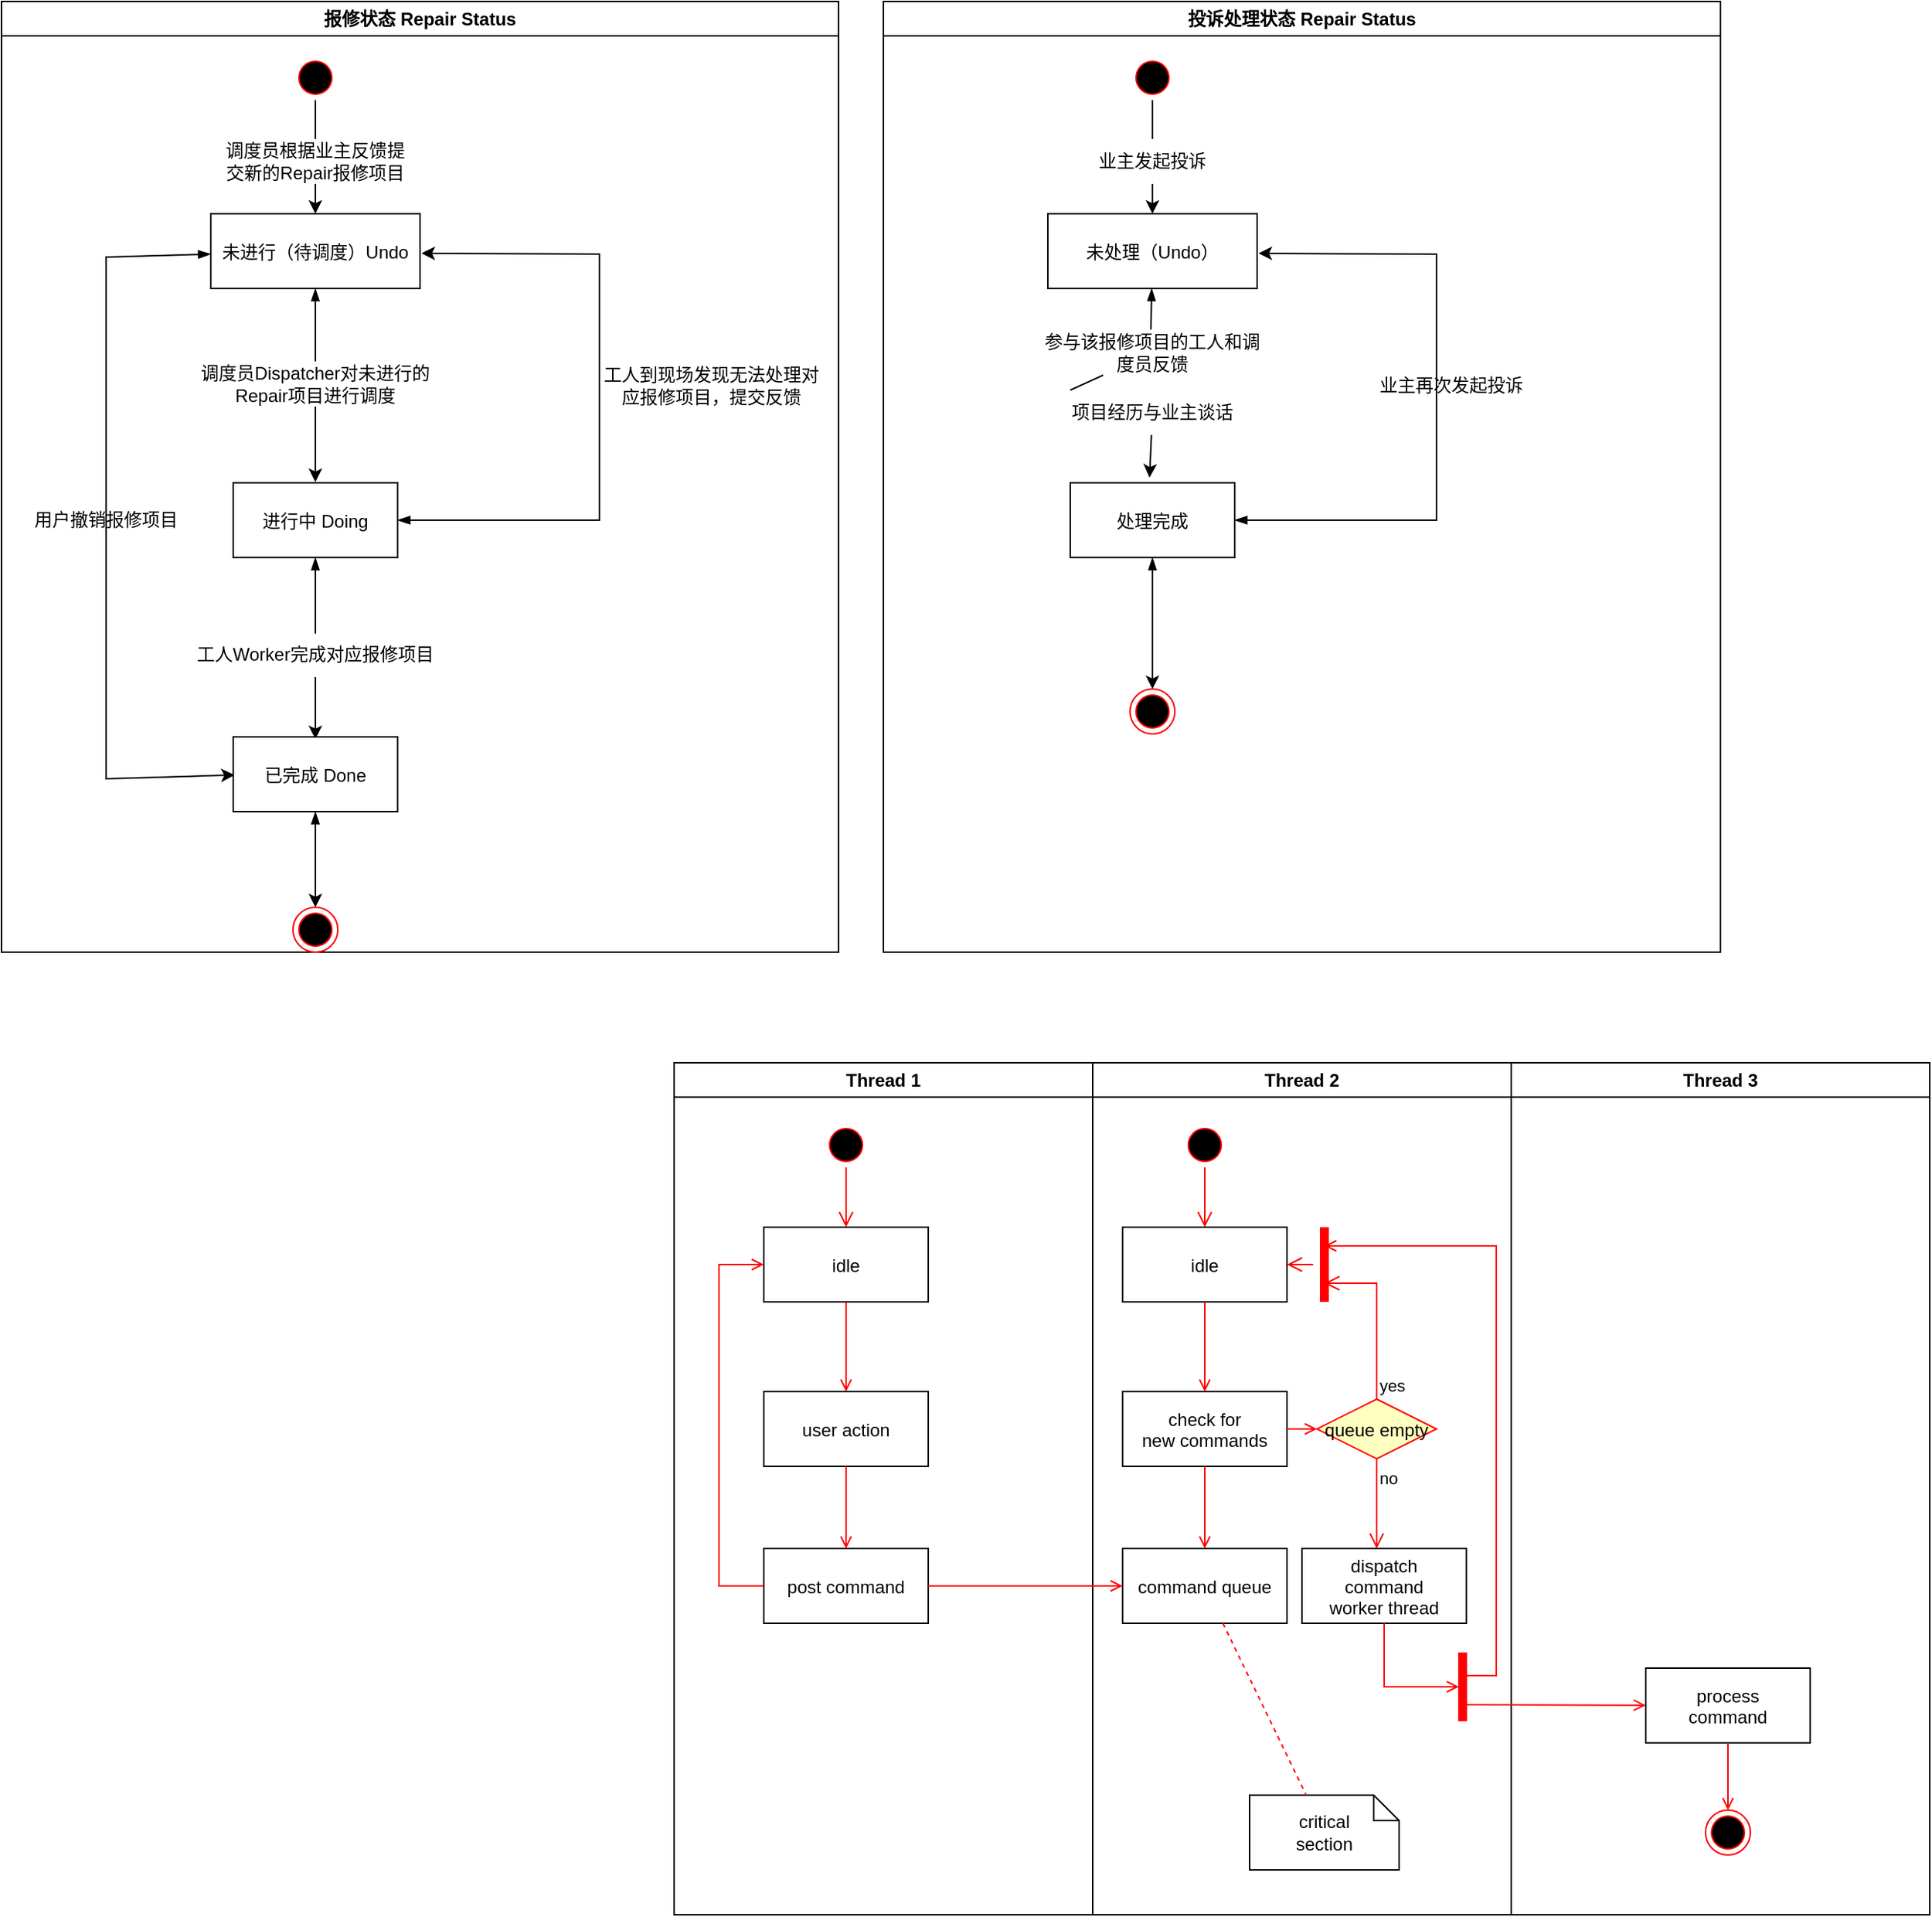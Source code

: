 <mxfile version="20.7.4" type="github">
  <diagram name="Page-1" id="e7e014a7-5840-1c2e-5031-d8a46d1fe8dd">
    <mxGraphModel dx="1313" dy="1552" grid="1" gridSize="10" guides="1" tooltips="1" connect="1" arrows="1" fold="1" page="1" pageScale="1" pageWidth="1169" pageHeight="826" background="none" math="0" shadow="0">
      <root>
        <mxCell id="0" />
        <mxCell id="1" parent="0" />
        <mxCell id="2" value="Thread 1" style="swimlane;whiteSpace=wrap" parent="1" vertex="1">
          <mxGeometry x="480" y="-100" width="280" height="570" as="geometry" />
        </mxCell>
        <mxCell id="5" value="" style="ellipse;shape=startState;fillColor=#000000;strokeColor=#ff0000;" parent="2" vertex="1">
          <mxGeometry x="100" y="40" width="30" height="30" as="geometry" />
        </mxCell>
        <mxCell id="6" value="" style="edgeStyle=elbowEdgeStyle;elbow=horizontal;verticalAlign=bottom;endArrow=open;endSize=8;strokeColor=#FF0000;endFill=1;rounded=0" parent="2" source="5" target="7" edge="1">
          <mxGeometry x="100" y="40" as="geometry">
            <mxPoint x="115" y="110" as="targetPoint" />
          </mxGeometry>
        </mxCell>
        <mxCell id="7" value="idle" style="" parent="2" vertex="1">
          <mxGeometry x="60" y="110" width="110" height="50" as="geometry" />
        </mxCell>
        <mxCell id="8" value="user action" style="" parent="2" vertex="1">
          <mxGeometry x="60" y="220" width="110" height="50" as="geometry" />
        </mxCell>
        <mxCell id="9" value="" style="endArrow=open;strokeColor=#FF0000;endFill=1;rounded=0" parent="2" source="7" target="8" edge="1">
          <mxGeometry relative="1" as="geometry" />
        </mxCell>
        <mxCell id="10" value="post command" style="" parent="2" vertex="1">
          <mxGeometry x="60" y="325" width="110" height="50" as="geometry" />
        </mxCell>
        <mxCell id="11" value="" style="endArrow=open;strokeColor=#FF0000;endFill=1;rounded=0" parent="2" source="8" target="10" edge="1">
          <mxGeometry relative="1" as="geometry" />
        </mxCell>
        <mxCell id="12" value="" style="edgeStyle=elbowEdgeStyle;elbow=horizontal;strokeColor=#FF0000;endArrow=open;endFill=1;rounded=0" parent="2" source="10" target="7" edge="1">
          <mxGeometry width="100" height="100" relative="1" as="geometry">
            <mxPoint x="160" y="290" as="sourcePoint" />
            <mxPoint x="260" y="190" as="targetPoint" />
            <Array as="points">
              <mxPoint x="30" y="250" />
            </Array>
          </mxGeometry>
        </mxCell>
        <mxCell id="3" value="Thread 2" style="swimlane;whiteSpace=wrap" parent="1" vertex="1">
          <mxGeometry x="760" y="-100" width="280" height="570" as="geometry" />
        </mxCell>
        <mxCell id="13" value="" style="ellipse;shape=startState;fillColor=#000000;strokeColor=#ff0000;" parent="3" vertex="1">
          <mxGeometry x="60" y="40" width="30" height="30" as="geometry" />
        </mxCell>
        <mxCell id="14" value="" style="edgeStyle=elbowEdgeStyle;elbow=horizontal;verticalAlign=bottom;endArrow=open;endSize=8;strokeColor=#FF0000;endFill=1;rounded=0" parent="3" source="13" target="15" edge="1">
          <mxGeometry x="40" y="20" as="geometry">
            <mxPoint x="55" y="90" as="targetPoint" />
          </mxGeometry>
        </mxCell>
        <mxCell id="15" value="idle" style="" parent="3" vertex="1">
          <mxGeometry x="20" y="110" width="110" height="50" as="geometry" />
        </mxCell>
        <mxCell id="16" value="check for &#xa;new commands" style="" parent="3" vertex="1">
          <mxGeometry x="20" y="220" width="110" height="50" as="geometry" />
        </mxCell>
        <mxCell id="17" value="" style="endArrow=open;strokeColor=#FF0000;endFill=1;rounded=0" parent="3" source="15" target="16" edge="1">
          <mxGeometry relative="1" as="geometry" />
        </mxCell>
        <mxCell id="18" value="command queue" style="" parent="3" vertex="1">
          <mxGeometry x="20" y="325" width="110" height="50" as="geometry" />
        </mxCell>
        <mxCell id="19" value="" style="endArrow=open;strokeColor=#FF0000;endFill=1;rounded=0" parent="3" source="16" target="18" edge="1">
          <mxGeometry relative="1" as="geometry" />
        </mxCell>
        <mxCell id="21" value="queue empty" style="rhombus;fillColor=#ffffc0;strokeColor=#ff0000;" parent="3" vertex="1">
          <mxGeometry x="150" y="225" width="80" height="40" as="geometry" />
        </mxCell>
        <mxCell id="22" value="yes" style="edgeStyle=elbowEdgeStyle;elbow=horizontal;align=left;verticalAlign=bottom;endArrow=open;endSize=8;strokeColor=#FF0000;exitX=0.5;exitY=0;endFill=1;rounded=0;entryX=0.75;entryY=0.5;entryPerimeter=0" parent="3" source="21" target="25" edge="1">
          <mxGeometry x="-1" relative="1" as="geometry">
            <mxPoint x="160" y="150" as="targetPoint" />
            <Array as="points">
              <mxPoint x="190" y="180" />
            </Array>
          </mxGeometry>
        </mxCell>
        <mxCell id="23" value="no" style="edgeStyle=elbowEdgeStyle;elbow=horizontal;align=left;verticalAlign=top;endArrow=open;endSize=8;strokeColor=#FF0000;endFill=1;rounded=0" parent="3" source="21" target="30" edge="1">
          <mxGeometry x="-1" relative="1" as="geometry">
            <mxPoint x="190" y="305" as="targetPoint" />
          </mxGeometry>
        </mxCell>
        <mxCell id="24" value="" style="endArrow=open;strokeColor=#FF0000;endFill=1;rounded=0" parent="3" source="16" target="21" edge="1">
          <mxGeometry relative="1" as="geometry" />
        </mxCell>
        <mxCell id="25" value="" style="shape=line;strokeWidth=6;strokeColor=#ff0000;rotation=90" parent="3" vertex="1">
          <mxGeometry x="130" y="127.5" width="50" height="15" as="geometry" />
        </mxCell>
        <mxCell id="26" value="" style="edgeStyle=elbowEdgeStyle;elbow=horizontal;verticalAlign=bottom;endArrow=open;endSize=8;strokeColor=#FF0000;endFill=1;rounded=0" parent="3" source="25" target="15" edge="1">
          <mxGeometry x="130" y="90" as="geometry">
            <mxPoint x="230" y="140" as="targetPoint" />
          </mxGeometry>
        </mxCell>
        <mxCell id="30" value="dispatch&#xa;command&#xa;worker thread" style="" parent="3" vertex="1">
          <mxGeometry x="140" y="325" width="110" height="50" as="geometry" />
        </mxCell>
        <mxCell id="31" value="critical&#xa;section" style="shape=note;whiteSpace=wrap;size=17" parent="3" vertex="1">
          <mxGeometry x="105" y="490" width="100" height="50" as="geometry" />
        </mxCell>
        <mxCell id="32" value="" style="endArrow=none;strokeColor=#FF0000;endFill=0;rounded=0;dashed=1" parent="3" source="18" target="31" edge="1">
          <mxGeometry relative="1" as="geometry" />
        </mxCell>
        <mxCell id="34" value="" style="whiteSpace=wrap;strokeColor=#FF0000;fillColor=#FF0000" parent="3" vertex="1">
          <mxGeometry x="245" y="395" width="5" height="45" as="geometry" />
        </mxCell>
        <mxCell id="41" value="" style="edgeStyle=elbowEdgeStyle;elbow=horizontal;entryX=0;entryY=0.5;strokeColor=#FF0000;endArrow=open;endFill=1;rounded=0" parent="3" source="30" target="34" edge="1">
          <mxGeometry width="100" height="100" relative="1" as="geometry">
            <mxPoint x="60" y="480" as="sourcePoint" />
            <mxPoint x="160" y="380" as="targetPoint" />
            <Array as="points">
              <mxPoint x="195" y="400" />
            </Array>
          </mxGeometry>
        </mxCell>
        <mxCell id="4" value="Thread 3" style="swimlane;whiteSpace=wrap" parent="1" vertex="1">
          <mxGeometry x="1040" y="-100" width="280" height="570" as="geometry" />
        </mxCell>
        <mxCell id="33" value="process&#xa;command" style="" parent="4" vertex="1">
          <mxGeometry x="90" y="405" width="110" height="50" as="geometry" />
        </mxCell>
        <mxCell id="35" value="" style="edgeStyle=elbowEdgeStyle;elbow=horizontal;strokeColor=#FF0000;endArrow=open;endFill=1;rounded=0;entryX=0.25;entryY=0.5;entryPerimeter=0" parent="4" target="25" edge="1">
          <mxGeometry width="100" height="100" relative="1" as="geometry">
            <mxPoint x="-30" y="410" as="sourcePoint" />
            <mxPoint x="-120" y="120" as="targetPoint" />
            <Array as="points">
              <mxPoint x="-10" y="135" />
            </Array>
          </mxGeometry>
        </mxCell>
        <mxCell id="37" value="" style="edgeStyle=none;strokeColor=#FF0000;endArrow=open;endFill=1;rounded=0" parent="4" target="33" edge="1">
          <mxGeometry width="100" height="100" relative="1" as="geometry">
            <mxPoint x="-30" y="429.5" as="sourcePoint" />
            <mxPoint x="90" y="429.5" as="targetPoint" />
          </mxGeometry>
        </mxCell>
        <mxCell id="38" value="" style="ellipse;shape=endState;fillColor=#000000;strokeColor=#ff0000" parent="4" vertex="1">
          <mxGeometry x="130" y="500" width="30" height="30" as="geometry" />
        </mxCell>
        <mxCell id="39" value="" style="endArrow=open;strokeColor=#FF0000;endFill=1;rounded=0" parent="4" source="33" target="38" edge="1">
          <mxGeometry relative="1" as="geometry" />
        </mxCell>
        <mxCell id="20" value="" style="endArrow=open;strokeColor=#FF0000;endFill=1;rounded=0" parent="1" source="10" target="18" edge="1">
          <mxGeometry relative="1" as="geometry" />
        </mxCell>
        <mxCell id="t-0EQXMj_pMEZj2fkRqL-41" value="报修状态 Repair Status" style="swimlane;whiteSpace=wrap;startSize=23;" vertex="1" parent="1">
          <mxGeometry x="30" y="-810" width="560" height="636" as="geometry" />
        </mxCell>
        <mxCell id="t-0EQXMj_pMEZj2fkRqL-120" style="edgeStyle=none;rounded=0;orthogonalLoop=1;jettySize=auto;html=1;startArrow=blockThin;startFill=1;entryX=0.009;entryY=0.51;entryDx=0;entryDy=0;entryPerimeter=0;" edge="1" parent="t-0EQXMj_pMEZj2fkRqL-41" source="t-0EQXMj_pMEZj2fkRqL-44" target="t-0EQXMj_pMEZj2fkRqL-47">
          <mxGeometry relative="1" as="geometry">
            <mxPoint x="70" y="167" as="targetPoint" />
            <Array as="points">
              <mxPoint x="70" y="171" />
              <mxPoint x="70" y="520" />
            </Array>
          </mxGeometry>
        </mxCell>
        <mxCell id="t-0EQXMj_pMEZj2fkRqL-84" style="edgeStyle=none;rounded=0;orthogonalLoop=1;jettySize=auto;html=1;startArrow=blockThin;startFill=1;entryX=1.007;entryY=0.53;entryDx=0;entryDy=0;entryPerimeter=0;" edge="1" parent="t-0EQXMj_pMEZj2fkRqL-41" source="t-0EQXMj_pMEZj2fkRqL-45" target="t-0EQXMj_pMEZj2fkRqL-44">
          <mxGeometry relative="1" as="geometry">
            <mxPoint x="400" y="172" as="targetPoint" />
            <Array as="points">
              <mxPoint x="400" y="347" />
              <mxPoint x="400" y="169" />
            </Array>
          </mxGeometry>
        </mxCell>
        <mxCell id="t-0EQXMj_pMEZj2fkRqL-77" value="" style="edgeStyle=none;rounded=0;orthogonalLoop=1;jettySize=auto;html=1;entryX=0.5;entryY=0.03;entryDx=0;entryDy=0;entryPerimeter=0;startArrow=blockThin;startFill=1;endArrow=none;" edge="1" parent="t-0EQXMj_pMEZj2fkRqL-41" source="t-0EQXMj_pMEZj2fkRqL-45" target="t-0EQXMj_pMEZj2fkRqL-76">
          <mxGeometry relative="1" as="geometry">
            <mxPoint x="250" y="-479" as="sourcePoint" />
            <mxPoint x="250" y="-332.5" as="targetPoint" />
          </mxGeometry>
        </mxCell>
        <mxCell id="t-0EQXMj_pMEZj2fkRqL-75" value="" style="edgeStyle=none;rounded=0;orthogonalLoop=1;jettySize=auto;html=1;entryX=0.5;entryY=-0.01;entryDx=0;entryDy=0;entryPerimeter=0;startArrow=blockThin;startFill=1;endArrow=none;" edge="1" parent="t-0EQXMj_pMEZj2fkRqL-41" source="t-0EQXMj_pMEZj2fkRqL-44" target="t-0EQXMj_pMEZj2fkRqL-74">
          <mxGeometry relative="1" as="geometry">
            <mxPoint x="250" y="-659" as="sourcePoint" />
            <mxPoint x="250" y="-504.5" as="targetPoint" />
          </mxGeometry>
        </mxCell>
        <mxCell id="t-0EQXMj_pMEZj2fkRqL-42" value="" style="ellipse;shape=startState;fillColor=#000000;strokeColor=#ff0000;" vertex="1" parent="t-0EQXMj_pMEZj2fkRqL-41">
          <mxGeometry x="195" y="36" width="30" height="30" as="geometry" />
        </mxCell>
        <mxCell id="t-0EQXMj_pMEZj2fkRqL-66" style="edgeStyle=none;rounded=0;orthogonalLoop=1;jettySize=auto;html=1;entryX=0.5;entryY=-0.01;entryDx=0;entryDy=0;entryPerimeter=0;startArrow=none;startFill=1;" edge="1" parent="t-0EQXMj_pMEZj2fkRqL-41" source="t-0EQXMj_pMEZj2fkRqL-74" target="t-0EQXMj_pMEZj2fkRqL-45">
          <mxGeometry relative="1" as="geometry" />
        </mxCell>
        <mxCell id="t-0EQXMj_pMEZj2fkRqL-44" value="未进行（待调度）Undo" style="" vertex="1" parent="t-0EQXMj_pMEZj2fkRqL-41">
          <mxGeometry x="140" y="142" width="140" height="50" as="geometry" />
        </mxCell>
        <mxCell id="t-0EQXMj_pMEZj2fkRqL-67" style="edgeStyle=none;rounded=0;orthogonalLoop=1;jettySize=auto;html=1;entryX=0.5;entryY=0.03;entryDx=0;entryDy=0;entryPerimeter=0;startArrow=none;startFill=1;" edge="1" parent="t-0EQXMj_pMEZj2fkRqL-41" source="t-0EQXMj_pMEZj2fkRqL-76" target="t-0EQXMj_pMEZj2fkRqL-47">
          <mxGeometry relative="1" as="geometry" />
        </mxCell>
        <mxCell id="t-0EQXMj_pMEZj2fkRqL-45" value="进行中 Doing" style="" vertex="1" parent="t-0EQXMj_pMEZj2fkRqL-41">
          <mxGeometry x="155" y="322" width="110" height="50" as="geometry" />
        </mxCell>
        <mxCell id="t-0EQXMj_pMEZj2fkRqL-97" style="edgeStyle=none;rounded=0;orthogonalLoop=1;jettySize=auto;html=1;entryX=0.5;entryY=0;entryDx=0;entryDy=0;startArrow=blockThin;startFill=1;" edge="1" parent="t-0EQXMj_pMEZj2fkRqL-41" source="t-0EQXMj_pMEZj2fkRqL-47" target="t-0EQXMj_pMEZj2fkRqL-96">
          <mxGeometry relative="1" as="geometry" />
        </mxCell>
        <mxCell id="t-0EQXMj_pMEZj2fkRqL-47" value="已完成 Done" style="" vertex="1" parent="t-0EQXMj_pMEZj2fkRqL-41">
          <mxGeometry x="155" y="492" width="110" height="50" as="geometry" />
        </mxCell>
        <mxCell id="t-0EQXMj_pMEZj2fkRqL-65" value="" style="endArrow=classic;html=1;rounded=0;exitX=0.5;exitY=1;exitDx=0;exitDy=0;startArrow=none;" edge="1" parent="t-0EQXMj_pMEZj2fkRqL-41" source="t-0EQXMj_pMEZj2fkRqL-71">
          <mxGeometry width="50" height="50" relative="1" as="geometry">
            <mxPoint x="330" y="322" as="sourcePoint" />
            <mxPoint x="210" y="142" as="targetPoint" />
          </mxGeometry>
        </mxCell>
        <mxCell id="t-0EQXMj_pMEZj2fkRqL-71" value="调度员根据业主反馈提&lt;br&gt;交新的Repair报修项目" style="text;html=1;strokeColor=none;fillColor=none;align=center;verticalAlign=middle;whiteSpace=wrap;rounded=0;" vertex="1" parent="t-0EQXMj_pMEZj2fkRqL-41">
          <mxGeometry x="80" y="92" width="260" height="30" as="geometry" />
        </mxCell>
        <mxCell id="t-0EQXMj_pMEZj2fkRqL-73" value="" style="endArrow=none;html=1;rounded=0;exitX=0.5;exitY=1;exitDx=0;exitDy=0;" edge="1" parent="t-0EQXMj_pMEZj2fkRqL-41" target="t-0EQXMj_pMEZj2fkRqL-71">
          <mxGeometry width="50" height="50" relative="1" as="geometry">
            <mxPoint x="210" y="66.0" as="sourcePoint" />
            <mxPoint x="250" y="-684" as="targetPoint" />
          </mxGeometry>
        </mxCell>
        <mxCell id="t-0EQXMj_pMEZj2fkRqL-74" value="调度员Dispatcher对未进行的Repair项目进行调度" style="text;html=1;strokeColor=none;fillColor=none;align=center;verticalAlign=middle;whiteSpace=wrap;rounded=0;" vertex="1" parent="t-0EQXMj_pMEZj2fkRqL-41">
          <mxGeometry x="120" y="241" width="180" height="30" as="geometry" />
        </mxCell>
        <mxCell id="t-0EQXMj_pMEZj2fkRqL-76" value="工人Worker完成对应报修项目" style="text;html=1;strokeColor=none;fillColor=none;align=center;verticalAlign=middle;whiteSpace=wrap;rounded=0;" vertex="1" parent="t-0EQXMj_pMEZj2fkRqL-41">
          <mxGeometry x="125" y="422" width="170" height="30" as="geometry" />
        </mxCell>
        <mxCell id="t-0EQXMj_pMEZj2fkRqL-93" value="工人到现场发现无法处理对应报修项目，提交反馈" style="text;html=1;strokeColor=none;fillColor=none;align=center;verticalAlign=middle;whiteSpace=wrap;rounded=0;" vertex="1" parent="t-0EQXMj_pMEZj2fkRqL-41">
          <mxGeometry x="400" y="242" width="150" height="30" as="geometry" />
        </mxCell>
        <mxCell id="t-0EQXMj_pMEZj2fkRqL-96" value="" style="ellipse;html=1;shape=endState;fillColor=#000000;strokeColor=#ff0000;" vertex="1" parent="t-0EQXMj_pMEZj2fkRqL-41">
          <mxGeometry x="195" y="606" width="30" height="30" as="geometry" />
        </mxCell>
        <mxCell id="t-0EQXMj_pMEZj2fkRqL-123" value="用户撤销报修项目" style="text;html=1;strokeColor=none;fillColor=none;align=center;verticalAlign=middle;whiteSpace=wrap;rounded=0;" vertex="1" parent="t-0EQXMj_pMEZj2fkRqL-41">
          <mxGeometry x="20" y="332" width="100" height="30" as="geometry" />
        </mxCell>
        <mxCell id="t-0EQXMj_pMEZj2fkRqL-98" value="投诉处理状态 Repair Status" style="swimlane;whiteSpace=wrap;startSize=23;" vertex="1" parent="1">
          <mxGeometry x="620" y="-810" width="560" height="636" as="geometry" />
        </mxCell>
        <mxCell id="t-0EQXMj_pMEZj2fkRqL-127" value="" style="edgeStyle=none;rounded=0;orthogonalLoop=1;jettySize=auto;html=1;entryX=0.493;entryY=-0.017;entryDx=0;entryDy=0;entryPerimeter=0;startArrow=blockThin;startFill=1;endArrow=none;" edge="1" parent="t-0EQXMj_pMEZj2fkRqL-98" source="t-0EQXMj_pMEZj2fkRqL-104" target="t-0EQXMj_pMEZj2fkRqL-126">
          <mxGeometry relative="1" as="geometry">
            <mxPoint x="810" y="-643" as="sourcePoint" />
            <mxPoint x="808.92" y="-562.1" as="targetPoint" />
          </mxGeometry>
        </mxCell>
        <mxCell id="t-0EQXMj_pMEZj2fkRqL-99" style="edgeStyle=none;rounded=0;orthogonalLoop=1;jettySize=auto;html=1;startArrow=blockThin;startFill=1;entryX=1.007;entryY=0.53;entryDx=0;entryDy=0;entryPerimeter=0;" edge="1" parent="t-0EQXMj_pMEZj2fkRqL-98" source="t-0EQXMj_pMEZj2fkRqL-106" target="t-0EQXMj_pMEZj2fkRqL-104">
          <mxGeometry relative="1" as="geometry">
            <mxPoint x="370" y="172" as="targetPoint" />
            <Array as="points">
              <mxPoint x="370" y="347" />
              <mxPoint x="370" y="169" />
            </Array>
          </mxGeometry>
        </mxCell>
        <mxCell id="t-0EQXMj_pMEZj2fkRqL-102" value="" style="ellipse;shape=startState;fillColor=#000000;strokeColor=#ff0000;" vertex="1" parent="t-0EQXMj_pMEZj2fkRqL-98">
          <mxGeometry x="165" y="36" width="30" height="30" as="geometry" />
        </mxCell>
        <mxCell id="t-0EQXMj_pMEZj2fkRqL-118" style="edgeStyle=none;rounded=0;orthogonalLoop=1;jettySize=auto;html=1;entryX=0.482;entryY=-0.07;entryDx=0;entryDy=0;entryPerimeter=0;startArrow=none;startFill=1;" edge="1" parent="t-0EQXMj_pMEZj2fkRqL-98" source="t-0EQXMj_pMEZj2fkRqL-124" target="t-0EQXMj_pMEZj2fkRqL-106">
          <mxGeometry relative="1" as="geometry" />
        </mxCell>
        <mxCell id="t-0EQXMj_pMEZj2fkRqL-104" value="未处理（Undo）" style="" vertex="1" parent="t-0EQXMj_pMEZj2fkRqL-98">
          <mxGeometry x="110" y="142" width="140" height="50" as="geometry" />
        </mxCell>
        <mxCell id="t-0EQXMj_pMEZj2fkRqL-128" style="edgeStyle=none;rounded=0;orthogonalLoop=1;jettySize=auto;html=1;entryX=0.5;entryY=0;entryDx=0;entryDy=0;startArrow=blockThin;startFill=1;" edge="1" parent="t-0EQXMj_pMEZj2fkRqL-98" source="t-0EQXMj_pMEZj2fkRqL-106" target="t-0EQXMj_pMEZj2fkRqL-115">
          <mxGeometry relative="1" as="geometry" />
        </mxCell>
        <mxCell id="t-0EQXMj_pMEZj2fkRqL-106" value="处理完成" style="" vertex="1" parent="t-0EQXMj_pMEZj2fkRqL-98">
          <mxGeometry x="125" y="322" width="110" height="50" as="geometry" />
        </mxCell>
        <mxCell id="t-0EQXMj_pMEZj2fkRqL-109" value="" style="endArrow=classic;html=1;rounded=0;exitX=0.5;exitY=1;exitDx=0;exitDy=0;startArrow=none;" edge="1" parent="t-0EQXMj_pMEZj2fkRqL-98" source="t-0EQXMj_pMEZj2fkRqL-110">
          <mxGeometry width="50" height="50" relative="1" as="geometry">
            <mxPoint x="300" y="322" as="sourcePoint" />
            <mxPoint x="180" y="142" as="targetPoint" />
          </mxGeometry>
        </mxCell>
        <mxCell id="t-0EQXMj_pMEZj2fkRqL-110" value="业主发起投诉" style="text;html=1;strokeColor=none;fillColor=none;align=center;verticalAlign=middle;whiteSpace=wrap;rounded=0;" vertex="1" parent="t-0EQXMj_pMEZj2fkRqL-98">
          <mxGeometry x="50" y="92" width="260" height="30" as="geometry" />
        </mxCell>
        <mxCell id="t-0EQXMj_pMEZj2fkRqL-111" value="" style="endArrow=none;html=1;rounded=0;exitX=0.5;exitY=1;exitDx=0;exitDy=0;" edge="1" parent="t-0EQXMj_pMEZj2fkRqL-98" source="t-0EQXMj_pMEZj2fkRqL-102" target="t-0EQXMj_pMEZj2fkRqL-110">
          <mxGeometry width="50" height="50" relative="1" as="geometry">
            <mxPoint x="220" y="-760" as="sourcePoint" />
            <mxPoint x="220" y="-684" as="targetPoint" />
          </mxGeometry>
        </mxCell>
        <mxCell id="t-0EQXMj_pMEZj2fkRqL-115" value="" style="ellipse;html=1;shape=endState;fillColor=#000000;strokeColor=#ff0000;" vertex="1" parent="t-0EQXMj_pMEZj2fkRqL-98">
          <mxGeometry x="165" y="460" width="30" height="30" as="geometry" />
        </mxCell>
        <mxCell id="t-0EQXMj_pMEZj2fkRqL-124" value="项目经历与业主谈话" style="text;html=1;strokeColor=none;fillColor=none;align=center;verticalAlign=middle;whiteSpace=wrap;rounded=0;" vertex="1" parent="t-0EQXMj_pMEZj2fkRqL-98">
          <mxGeometry x="125" y="260" width="110" height="30" as="geometry" />
        </mxCell>
        <mxCell id="t-0EQXMj_pMEZj2fkRqL-125" value="" style="edgeStyle=none;rounded=0;orthogonalLoop=1;jettySize=auto;html=1;entryX=0;entryY=0;entryDx=0;entryDy=0;startArrow=none;startFill=1;endArrow=none;" edge="1" parent="t-0EQXMj_pMEZj2fkRqL-98" source="t-0EQXMj_pMEZj2fkRqL-126" target="t-0EQXMj_pMEZj2fkRqL-124">
          <mxGeometry relative="1" as="geometry">
            <mxPoint x="810" y="-643" as="sourcePoint" />
            <mxPoint x="808.02" y="-491.5" as="targetPoint" />
          </mxGeometry>
        </mxCell>
        <mxCell id="t-0EQXMj_pMEZj2fkRqL-126" value="参与该报修项目的工人和调度员反馈" style="text;html=1;strokeColor=none;fillColor=none;align=center;verticalAlign=middle;whiteSpace=wrap;rounded=0;" vertex="1" parent="t-0EQXMj_pMEZj2fkRqL-98">
          <mxGeometry x="105" y="220" width="150" height="30" as="geometry" />
        </mxCell>
        <mxCell id="t-0EQXMj_pMEZj2fkRqL-129" value="业主再次发起投诉" style="text;html=1;strokeColor=none;fillColor=none;align=center;verticalAlign=middle;whiteSpace=wrap;rounded=0;" vertex="1" parent="t-0EQXMj_pMEZj2fkRqL-98">
          <mxGeometry x="310" y="242" width="140" height="30" as="geometry" />
        </mxCell>
      </root>
    </mxGraphModel>
  </diagram>
</mxfile>
